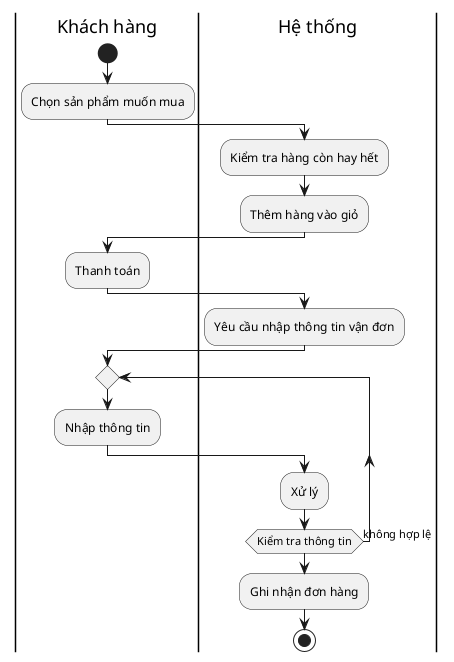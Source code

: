 @startuml
|Khách hàng|
start
:Chọn sản phẩm muốn mua;
|Hệ thống|
:Kiểm tra hàng còn hay hết;
:Thêm hàng vào giỏ;
|Khách hàng|
:Thanh toán;
|Hệ thống|
:Yêu cầu nhập thông tin vận đơn;
|Khách hàng|
repeat
|Khách hàng|
:Nhập thông tin;
|Hệ thống|
:Xử lý;
repeat while(Kiểm tra thông tin) is (không hợp lệ)

|Hệ thống|
:Ghi nhận đơn hàng;
stop
@enduml